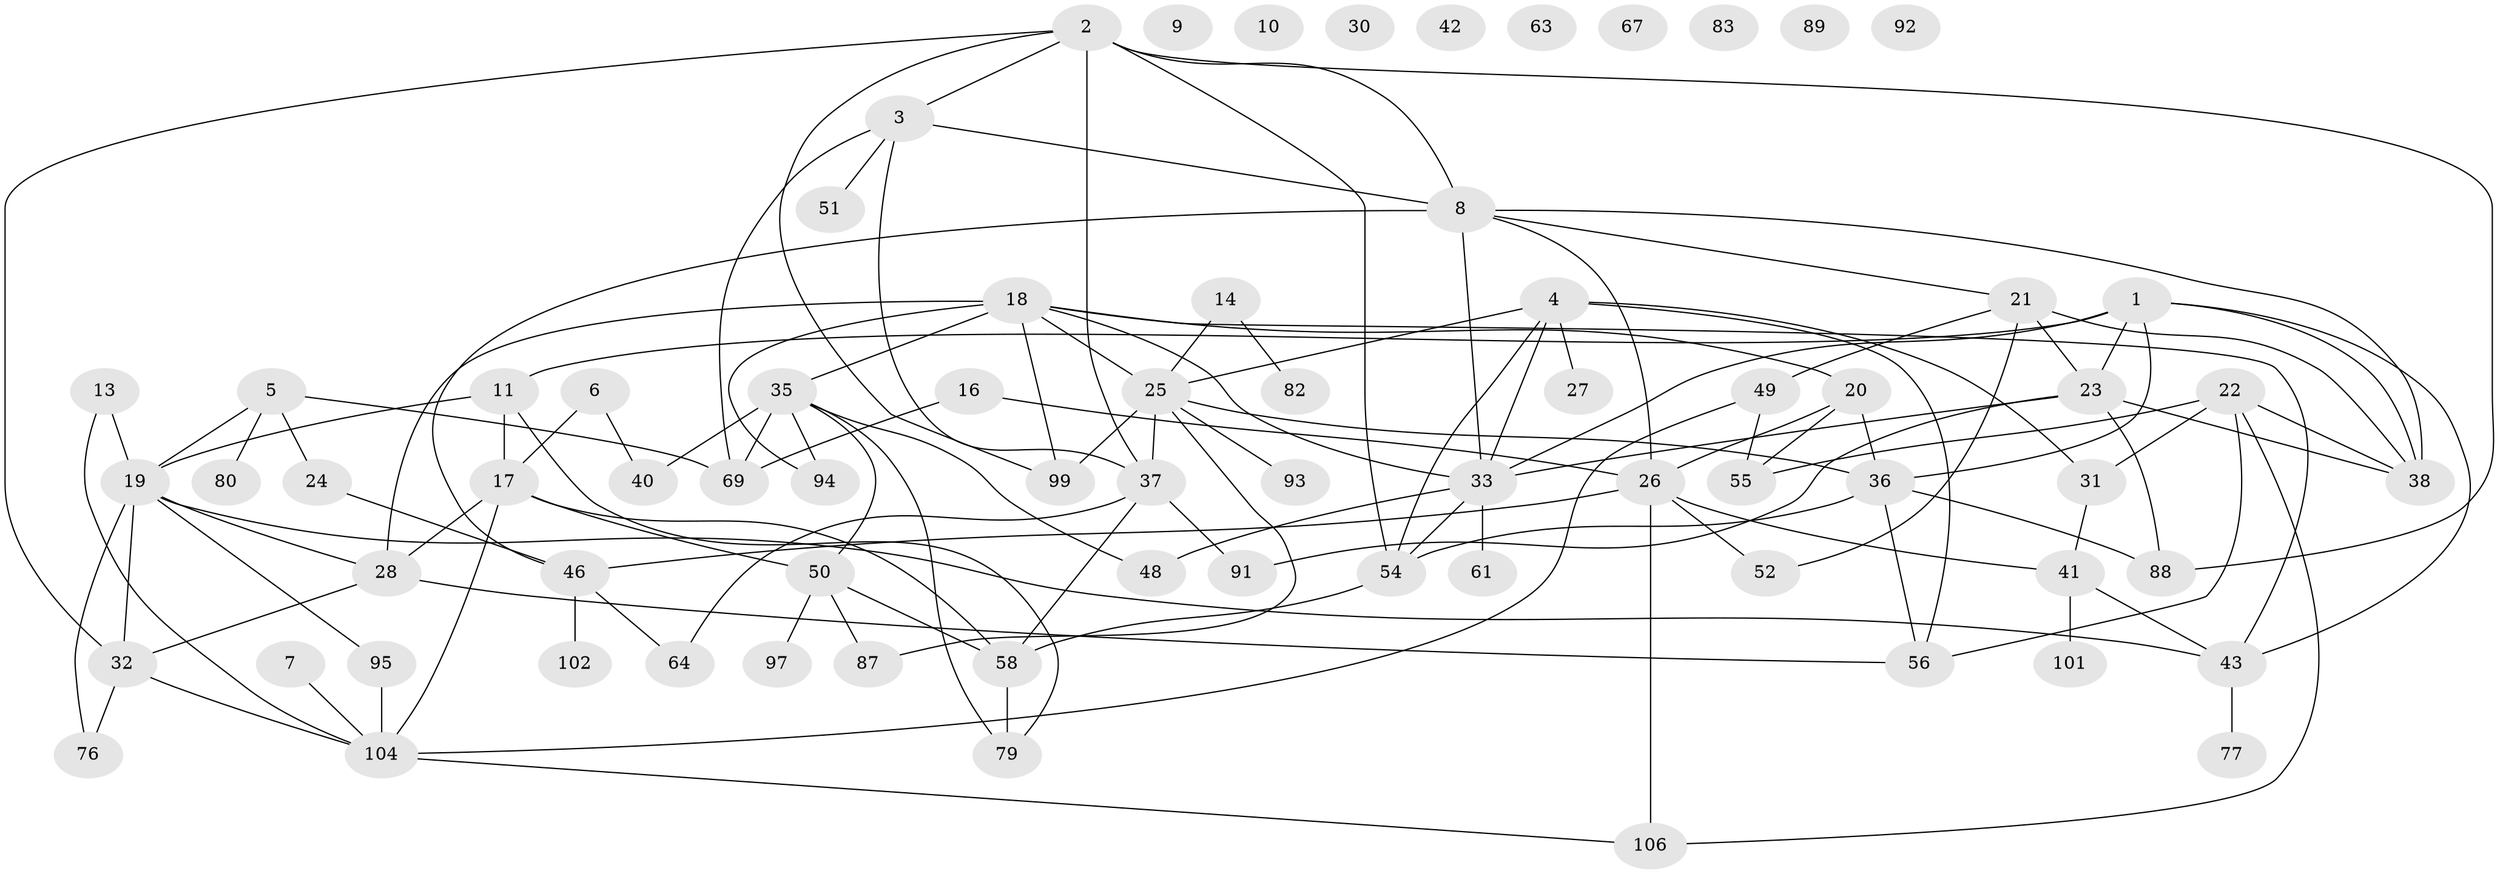 // original degree distribution, {3: 0.22429906542056074, 5: 0.102803738317757, 4: 0.1588785046728972, 1: 0.1588785046728972, 0: 0.08411214953271028, 2: 0.18691588785046728, 7: 0.037383177570093455, 6: 0.04672897196261682}
// Generated by graph-tools (version 1.1) at 2025/41/03/06/25 10:41:23]
// undirected, 73 vertices, 121 edges
graph export_dot {
graph [start="1"]
  node [color=gray90,style=filled];
  1 [super="+29"];
  2 [super="+57"];
  3 [super="+59"];
  4 [super="+12"];
  5 [super="+68"];
  6 [super="+47"];
  7;
  8 [super="+34"];
  9;
  10;
  11 [super="+98"];
  13 [super="+15"];
  14;
  16;
  17 [super="+81"];
  18 [super="+100"];
  19 [super="+70"];
  20;
  21;
  22 [super="+86"];
  23 [super="+39"];
  24;
  25 [super="+44"];
  26 [super="+90"];
  27;
  28;
  30;
  31 [super="+107"];
  32;
  33 [super="+53"];
  35 [super="+74"];
  36 [super="+62"];
  37 [super="+73"];
  38 [super="+65"];
  40;
  41 [super="+71"];
  42;
  43 [super="+45"];
  46 [super="+60"];
  48 [super="+78"];
  49 [super="+85"];
  50 [super="+66"];
  51 [super="+84"];
  52;
  54 [super="+96"];
  55;
  56 [super="+103"];
  58 [super="+72"];
  61;
  63;
  64;
  67;
  69 [super="+75"];
  76;
  77;
  79;
  80;
  82;
  83;
  87;
  88;
  89;
  91;
  92;
  93;
  94;
  95;
  97;
  99 [super="+105"];
  101;
  102;
  104;
  106;
  1 -- 11;
  1 -- 38;
  1 -- 33;
  1 -- 36;
  1 -- 23;
  1 -- 43;
  2 -- 8;
  2 -- 99;
  2 -- 54;
  2 -- 32;
  2 -- 88;
  2 -- 37;
  2 -- 3;
  3 -- 37;
  3 -- 69;
  3 -- 51;
  3 -- 8;
  4 -- 27;
  4 -- 56;
  4 -- 31;
  4 -- 25;
  4 -- 54;
  4 -- 33;
  5 -- 19;
  5 -- 24;
  5 -- 80;
  5 -- 69;
  6 -- 40;
  6 -- 17;
  7 -- 104;
  8 -- 26;
  8 -- 46;
  8 -- 33;
  8 -- 21;
  8 -- 38;
  11 -- 19;
  11 -- 79;
  11 -- 17;
  13 -- 104;
  13 -- 19;
  14 -- 82;
  14 -- 25;
  16 -- 69;
  16 -- 26;
  17 -- 28;
  17 -- 58;
  17 -- 104;
  17 -- 50;
  18 -- 25;
  18 -- 33;
  18 -- 99;
  18 -- 20;
  18 -- 28;
  18 -- 94;
  18 -- 43;
  18 -- 35;
  19 -- 28;
  19 -- 32;
  19 -- 76;
  19 -- 95;
  19 -- 43;
  20 -- 26;
  20 -- 55;
  20 -- 36;
  21 -- 23;
  21 -- 52;
  21 -- 38;
  21 -- 49;
  22 -- 55;
  22 -- 106;
  22 -- 38;
  22 -- 56;
  22 -- 31;
  23 -- 38;
  23 -- 91;
  23 -- 88;
  23 -- 33;
  24 -- 46;
  25 -- 87;
  25 -- 99;
  25 -- 93;
  25 -- 36;
  25 -- 37;
  26 -- 106;
  26 -- 41;
  26 -- 52;
  26 -- 46;
  28 -- 32;
  28 -- 56;
  31 -- 41;
  32 -- 76;
  32 -- 104;
  33 -- 48;
  33 -- 61;
  33 -- 54;
  35 -- 48;
  35 -- 69;
  35 -- 40;
  35 -- 94;
  35 -- 79;
  35 -- 50;
  36 -- 56;
  36 -- 54;
  36 -- 88;
  37 -- 91;
  37 -- 64;
  37 -- 58;
  41 -- 101;
  41 -- 43;
  43 -- 77;
  46 -- 102;
  46 -- 64;
  49 -- 104;
  49 -- 55;
  50 -- 97;
  50 -- 87;
  50 -- 58;
  54 -- 58;
  58 -- 79;
  95 -- 104;
  104 -- 106;
}
